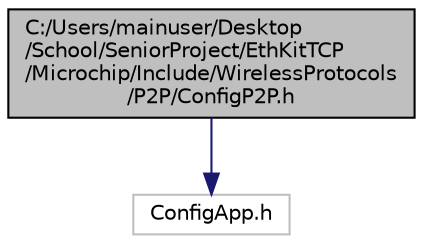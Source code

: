 digraph "C:/Users/mainuser/Desktop/School/SeniorProject/EthKitTCP/Microchip/Include/WirelessProtocols/P2P/ConfigP2P.h"
{
  edge [fontname="Helvetica",fontsize="10",labelfontname="Helvetica",labelfontsize="10"];
  node [fontname="Helvetica",fontsize="10",shape=record];
  Node1 [label="C:/Users/mainuser/Desktop\l/School/SeniorProject/EthKitTCP\l/Microchip/Include/WirelessProtocols\l/P2P/ConfigP2P.h",height=0.2,width=0.4,color="black", fillcolor="grey75", style="filled", fontcolor="black"];
  Node1 -> Node2 [color="midnightblue",fontsize="10",style="solid",fontname="Helvetica"];
  Node2 [label="ConfigApp.h",height=0.2,width=0.4,color="grey75", fillcolor="white", style="filled"];
}
